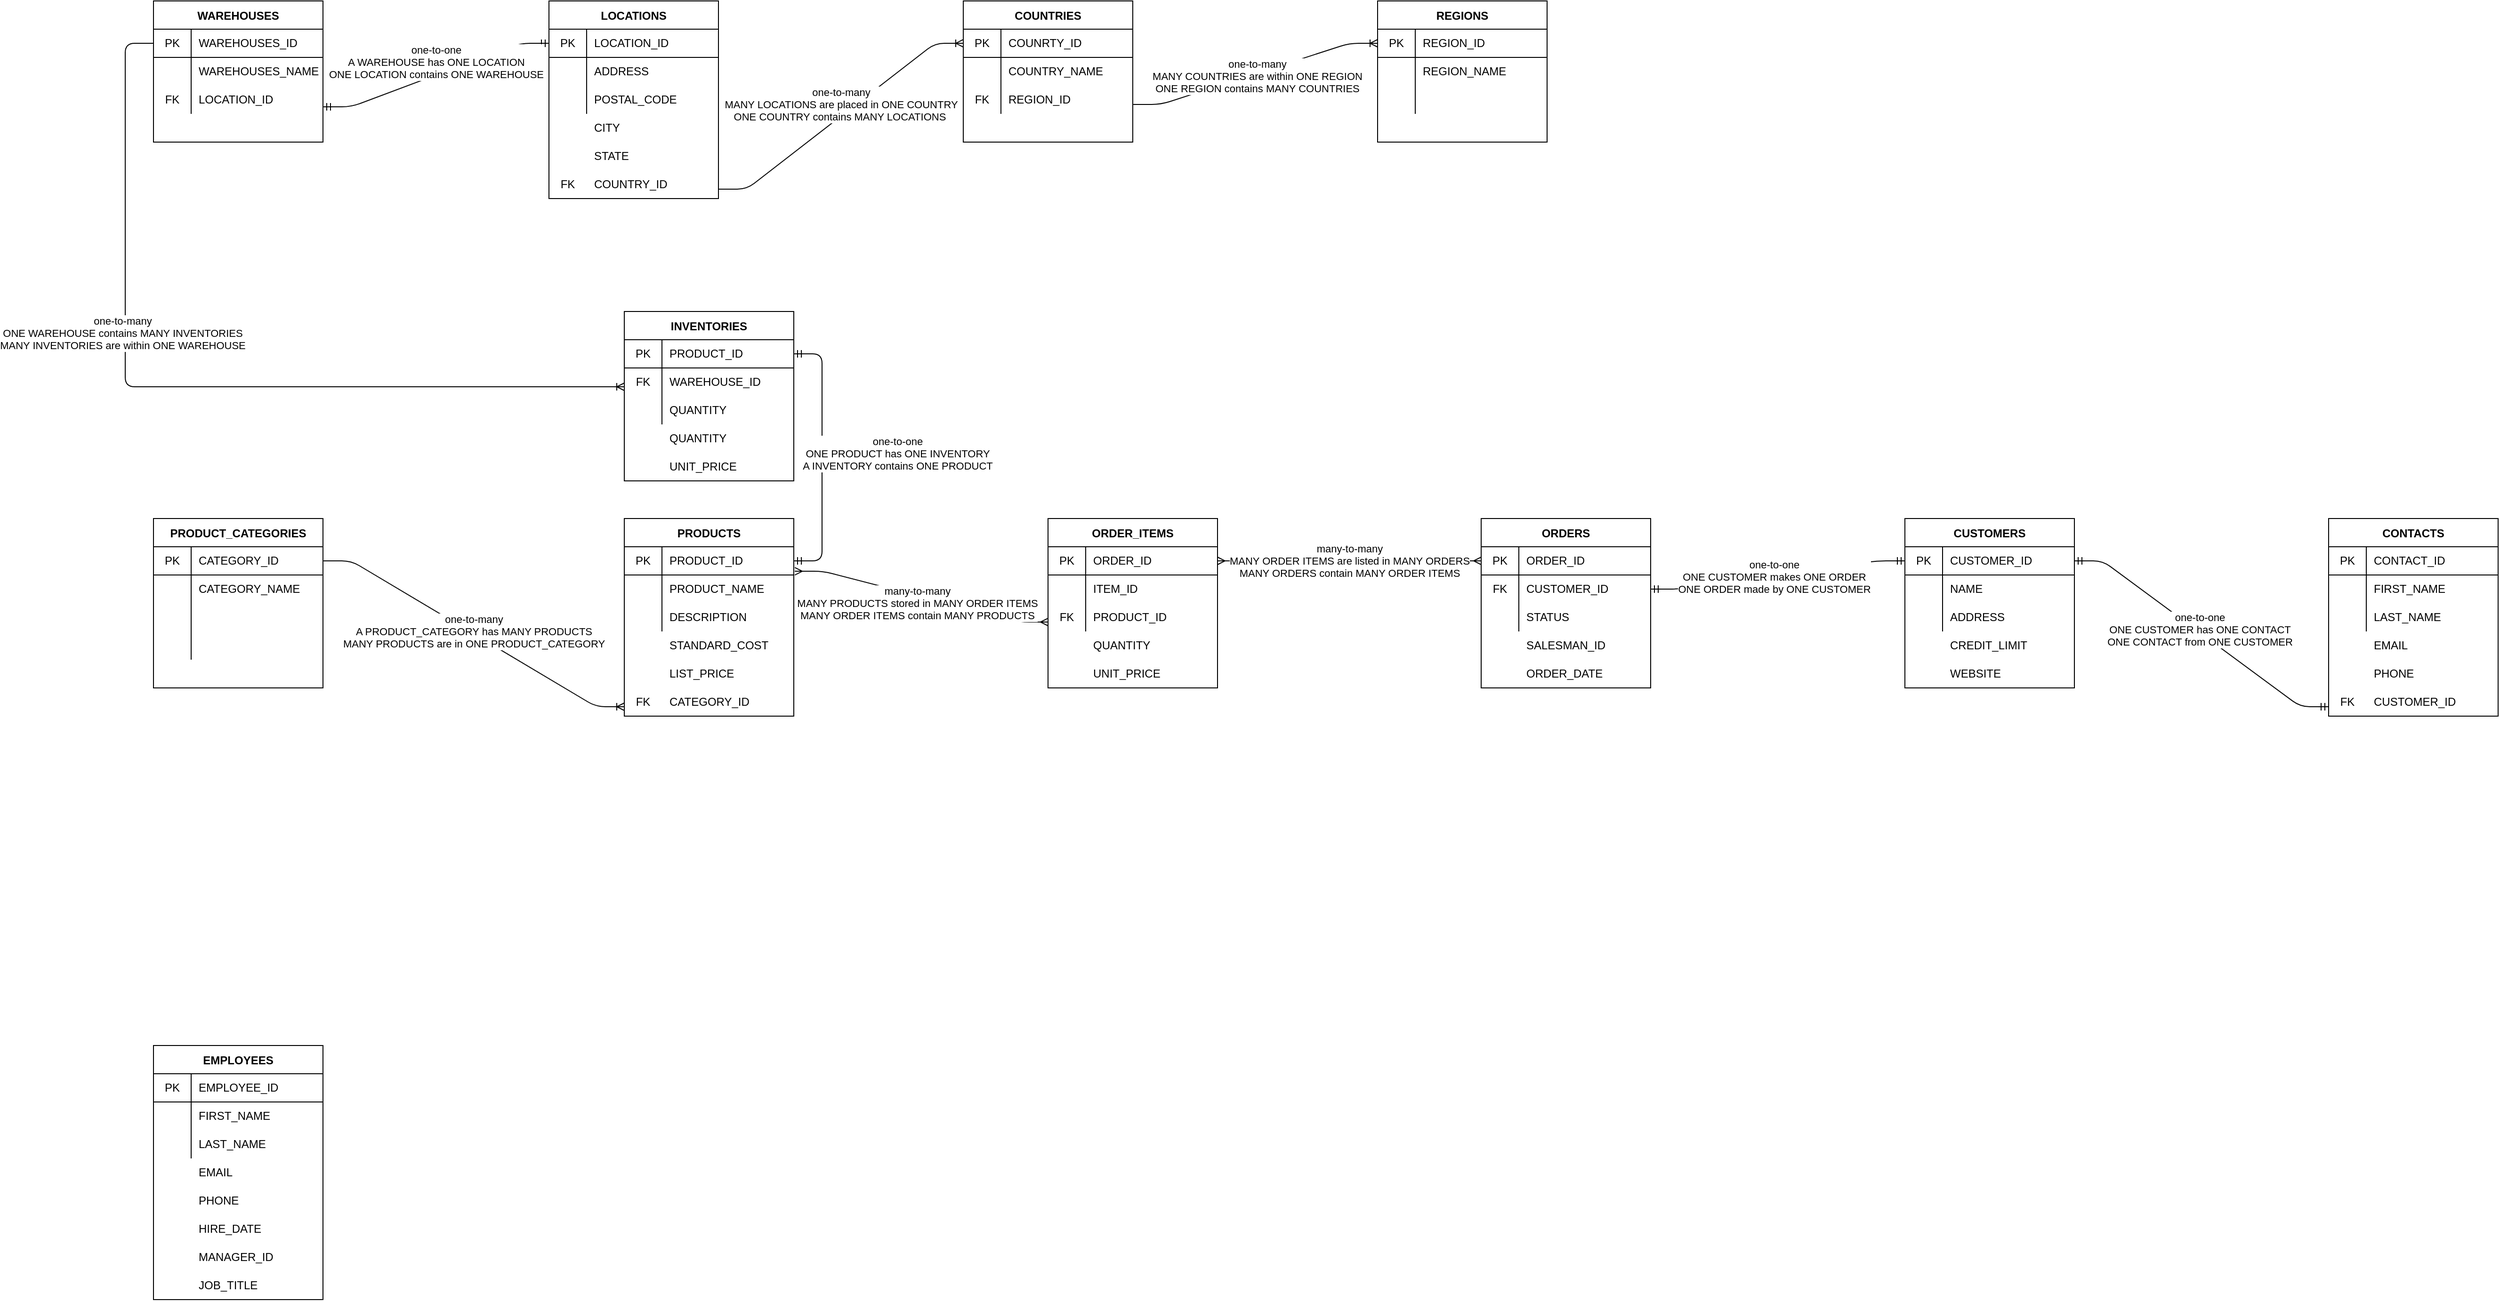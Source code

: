 <mxfile version="14.9.8" type="github">
  <diagram id="0CDY-tnlX_iTNDYCVQWq" name="Page-1">
    <mxGraphModel dx="2333" dy="1927" grid="1" gridSize="10" guides="1" tooltips="1" connect="1" arrows="1" fold="1" page="1" pageScale="1" pageWidth="850" pageHeight="1100" math="0" shadow="0">
      <root>
        <mxCell id="0" />
        <mxCell id="1" parent="0" />
        <mxCell id="GvnjWUw1k6gbX3_AqA5z-13" value="COUNTRIES" style="shape=table;startSize=30;container=1;collapsible=0;childLayout=tableLayout;fixedRows=1;rowLines=0;fontStyle=1;align=center;pointerEvents=1;" parent="1" vertex="1">
          <mxGeometry x="520" y="-480" width="180" height="150" as="geometry" />
        </mxCell>
        <mxCell id="GvnjWUw1k6gbX3_AqA5z-14" value="" style="shape=partialRectangle;html=1;whiteSpace=wrap;collapsible=0;dropTarget=0;pointerEvents=1;fillColor=none;top=0;left=0;bottom=1;right=0;points=[[0,0.5],[1,0.5]];portConstraint=eastwest;" parent="GvnjWUw1k6gbX3_AqA5z-13" vertex="1">
          <mxGeometry y="30" width="180" height="30" as="geometry" />
        </mxCell>
        <mxCell id="GvnjWUw1k6gbX3_AqA5z-15" value="PK" style="shape=partialRectangle;html=1;whiteSpace=wrap;connectable=0;fillColor=none;top=0;left=0;bottom=0;right=0;overflow=hidden;pointerEvents=1;" parent="GvnjWUw1k6gbX3_AqA5z-14" vertex="1">
          <mxGeometry width="40" height="30" as="geometry" />
        </mxCell>
        <mxCell id="GvnjWUw1k6gbX3_AqA5z-16" value="COUNRTY_ID" style="shape=partialRectangle;html=1;whiteSpace=wrap;connectable=0;fillColor=none;top=0;left=0;bottom=0;right=0;align=left;spacingLeft=6;overflow=hidden;pointerEvents=1;" parent="GvnjWUw1k6gbX3_AqA5z-14" vertex="1">
          <mxGeometry x="40" width="140" height="30" as="geometry" />
        </mxCell>
        <mxCell id="GvnjWUw1k6gbX3_AqA5z-17" value="" style="shape=partialRectangle;html=1;whiteSpace=wrap;collapsible=0;dropTarget=0;pointerEvents=1;fillColor=none;top=0;left=0;bottom=0;right=0;points=[[0,0.5],[1,0.5]];portConstraint=eastwest;" parent="GvnjWUw1k6gbX3_AqA5z-13" vertex="1">
          <mxGeometry y="60" width="180" height="30" as="geometry" />
        </mxCell>
        <mxCell id="GvnjWUw1k6gbX3_AqA5z-18" value="" style="shape=partialRectangle;html=1;whiteSpace=wrap;connectable=0;fillColor=none;top=0;left=0;bottom=0;right=0;overflow=hidden;pointerEvents=1;" parent="GvnjWUw1k6gbX3_AqA5z-17" vertex="1">
          <mxGeometry width="40" height="30" as="geometry" />
        </mxCell>
        <mxCell id="GvnjWUw1k6gbX3_AqA5z-19" value="COUNTRY_NAME" style="shape=partialRectangle;html=1;whiteSpace=wrap;connectable=0;fillColor=none;top=0;left=0;bottom=0;right=0;align=left;spacingLeft=6;overflow=hidden;pointerEvents=1;" parent="GvnjWUw1k6gbX3_AqA5z-17" vertex="1">
          <mxGeometry x="40" width="140" height="30" as="geometry" />
        </mxCell>
        <mxCell id="GvnjWUw1k6gbX3_AqA5z-20" value="" style="shape=partialRectangle;html=1;whiteSpace=wrap;collapsible=0;dropTarget=0;pointerEvents=1;fillColor=none;top=0;left=0;bottom=0;right=0;points=[[0,0.5],[1,0.5]];portConstraint=eastwest;" parent="GvnjWUw1k6gbX3_AqA5z-13" vertex="1">
          <mxGeometry y="90" width="180" height="30" as="geometry" />
        </mxCell>
        <mxCell id="GvnjWUw1k6gbX3_AqA5z-21" value="FK" style="shape=partialRectangle;html=1;whiteSpace=wrap;connectable=0;fillColor=none;top=0;left=0;bottom=0;right=0;overflow=hidden;pointerEvents=1;" parent="GvnjWUw1k6gbX3_AqA5z-20" vertex="1">
          <mxGeometry width="40" height="30" as="geometry" />
        </mxCell>
        <mxCell id="GvnjWUw1k6gbX3_AqA5z-22" value="" style="shape=partialRectangle;html=1;whiteSpace=wrap;connectable=0;fillColor=none;top=0;left=0;bottom=0;right=0;align=left;spacingLeft=6;overflow=hidden;pointerEvents=1;" parent="GvnjWUw1k6gbX3_AqA5z-20" vertex="1">
          <mxGeometry x="40" width="140" height="30" as="geometry" />
        </mxCell>
        <mxCell id="GvnjWUw1k6gbX3_AqA5z-33" value="REGION_ID" style="shape=partialRectangle;html=1;whiteSpace=wrap;connectable=0;fillColor=none;top=0;left=0;bottom=0;right=0;align=left;spacingLeft=6;overflow=hidden;pointerEvents=1;" parent="1" vertex="1">
          <mxGeometry x="560" y="-390" width="140" height="30" as="geometry" />
        </mxCell>
        <mxCell id="GvnjWUw1k6gbX3_AqA5z-36" value="LOCATIONS" style="shape=table;startSize=30;container=1;collapsible=0;childLayout=tableLayout;fixedRows=1;rowLines=0;fontStyle=1;align=center;pointerEvents=1;" parent="1" vertex="1">
          <mxGeometry x="80" y="-480" width="180" height="210" as="geometry" />
        </mxCell>
        <mxCell id="GvnjWUw1k6gbX3_AqA5z-37" value="" style="shape=partialRectangle;html=1;whiteSpace=wrap;collapsible=0;dropTarget=0;pointerEvents=1;fillColor=none;top=0;left=0;bottom=1;right=0;points=[[0,0.5],[1,0.5]];portConstraint=eastwest;" parent="GvnjWUw1k6gbX3_AqA5z-36" vertex="1">
          <mxGeometry y="30" width="180" height="30" as="geometry" />
        </mxCell>
        <mxCell id="GvnjWUw1k6gbX3_AqA5z-38" value="PK" style="shape=partialRectangle;html=1;whiteSpace=wrap;connectable=0;fillColor=none;top=0;left=0;bottom=0;right=0;overflow=hidden;pointerEvents=1;" parent="GvnjWUw1k6gbX3_AqA5z-37" vertex="1">
          <mxGeometry width="40" height="30" as="geometry" />
        </mxCell>
        <mxCell id="GvnjWUw1k6gbX3_AqA5z-39" value="LOCATION_ID" style="shape=partialRectangle;html=1;whiteSpace=wrap;connectable=0;fillColor=none;top=0;left=0;bottom=0;right=0;align=left;spacingLeft=6;overflow=hidden;pointerEvents=1;" parent="GvnjWUw1k6gbX3_AqA5z-37" vertex="1">
          <mxGeometry x="40" width="140" height="30" as="geometry" />
        </mxCell>
        <mxCell id="GvnjWUw1k6gbX3_AqA5z-40" value="" style="shape=partialRectangle;html=1;whiteSpace=wrap;collapsible=0;dropTarget=0;pointerEvents=1;fillColor=none;top=0;left=0;bottom=0;right=0;points=[[0,0.5],[1,0.5]];portConstraint=eastwest;" parent="GvnjWUw1k6gbX3_AqA5z-36" vertex="1">
          <mxGeometry y="60" width="180" height="30" as="geometry" />
        </mxCell>
        <mxCell id="GvnjWUw1k6gbX3_AqA5z-41" value="" style="shape=partialRectangle;html=1;whiteSpace=wrap;connectable=0;fillColor=none;top=0;left=0;bottom=0;right=0;overflow=hidden;pointerEvents=1;" parent="GvnjWUw1k6gbX3_AqA5z-40" vertex="1">
          <mxGeometry width="40" height="30" as="geometry" />
        </mxCell>
        <mxCell id="GvnjWUw1k6gbX3_AqA5z-42" value="ADDRESS" style="shape=partialRectangle;html=1;whiteSpace=wrap;connectable=0;fillColor=none;top=0;left=0;bottom=0;right=0;align=left;spacingLeft=6;overflow=hidden;pointerEvents=1;" parent="GvnjWUw1k6gbX3_AqA5z-40" vertex="1">
          <mxGeometry x="40" width="140" height="30" as="geometry" />
        </mxCell>
        <mxCell id="GvnjWUw1k6gbX3_AqA5z-43" value="" style="shape=partialRectangle;html=1;whiteSpace=wrap;collapsible=0;dropTarget=0;pointerEvents=1;fillColor=none;top=0;left=0;bottom=0;right=0;points=[[0,0.5],[1,0.5]];portConstraint=eastwest;" parent="GvnjWUw1k6gbX3_AqA5z-36" vertex="1">
          <mxGeometry y="90" width="180" height="30" as="geometry" />
        </mxCell>
        <mxCell id="GvnjWUw1k6gbX3_AqA5z-44" value="" style="shape=partialRectangle;html=1;whiteSpace=wrap;connectable=0;fillColor=none;top=0;left=0;bottom=0;right=0;overflow=hidden;pointerEvents=1;" parent="GvnjWUw1k6gbX3_AqA5z-43" vertex="1">
          <mxGeometry width="40" height="30" as="geometry" />
        </mxCell>
        <mxCell id="GvnjWUw1k6gbX3_AqA5z-45" value="" style="shape=partialRectangle;html=1;whiteSpace=wrap;connectable=0;fillColor=none;top=0;left=0;bottom=0;right=0;align=left;spacingLeft=6;overflow=hidden;pointerEvents=1;" parent="GvnjWUw1k6gbX3_AqA5z-43" vertex="1">
          <mxGeometry x="40" width="140" height="30" as="geometry" />
        </mxCell>
        <mxCell id="GvnjWUw1k6gbX3_AqA5z-46" value="POSTAL_CODE" style="shape=partialRectangle;html=1;whiteSpace=wrap;connectable=0;fillColor=none;top=0;left=0;bottom=0;right=0;align=left;spacingLeft=6;overflow=hidden;pointerEvents=1;" parent="1" vertex="1">
          <mxGeometry x="120" y="-390" width="140" height="30" as="geometry" />
        </mxCell>
        <mxCell id="GvnjWUw1k6gbX3_AqA5z-60" value="CITY" style="shape=partialRectangle;html=1;whiteSpace=wrap;connectable=0;fillColor=none;top=0;left=0;bottom=0;right=0;align=left;spacingLeft=6;overflow=hidden;pointerEvents=1;" parent="1" vertex="1">
          <mxGeometry x="120" y="-360" width="140" height="30" as="geometry" />
        </mxCell>
        <mxCell id="GvnjWUw1k6gbX3_AqA5z-62" value="STATE" style="shape=partialRectangle;html=1;whiteSpace=wrap;connectable=0;fillColor=none;top=0;left=0;bottom=0;right=0;align=left;spacingLeft=6;overflow=hidden;pointerEvents=1;" parent="1" vertex="1">
          <mxGeometry x="120" y="-330" width="140" height="30" as="geometry" />
        </mxCell>
        <mxCell id="GvnjWUw1k6gbX3_AqA5z-64" value="FK" style="shape=partialRectangle;html=1;whiteSpace=wrap;connectable=0;fillColor=none;top=0;left=0;bottom=0;right=0;overflow=hidden;pointerEvents=1;" parent="1" vertex="1">
          <mxGeometry x="80" y="-300" width="40" height="30" as="geometry" />
        </mxCell>
        <mxCell id="GvnjWUw1k6gbX3_AqA5z-65" value="COUNTRY_ID" style="shape=partialRectangle;html=1;whiteSpace=wrap;connectable=0;fillColor=none;top=0;left=0;bottom=0;right=0;align=left;spacingLeft=6;overflow=hidden;pointerEvents=1;" parent="1" vertex="1">
          <mxGeometry x="120" y="-300" width="140" height="30" as="geometry" />
        </mxCell>
        <mxCell id="GvnjWUw1k6gbX3_AqA5z-81" value="WAREHOUSES" style="shape=table;startSize=30;container=1;collapsible=0;childLayout=tableLayout;fixedRows=1;rowLines=0;fontStyle=1;align=center;pointerEvents=1;" parent="1" vertex="1">
          <mxGeometry x="-340" y="-480" width="180" height="150" as="geometry" />
        </mxCell>
        <mxCell id="GvnjWUw1k6gbX3_AqA5z-82" value="" style="shape=partialRectangle;html=1;whiteSpace=wrap;collapsible=0;dropTarget=0;pointerEvents=1;fillColor=none;top=0;left=0;bottom=1;right=0;points=[[0,0.5],[1,0.5]];portConstraint=eastwest;" parent="GvnjWUw1k6gbX3_AqA5z-81" vertex="1">
          <mxGeometry y="30" width="180" height="30" as="geometry" />
        </mxCell>
        <mxCell id="GvnjWUw1k6gbX3_AqA5z-83" value="PK" style="shape=partialRectangle;html=1;whiteSpace=wrap;connectable=0;fillColor=none;top=0;left=0;bottom=0;right=0;overflow=hidden;pointerEvents=1;" parent="GvnjWUw1k6gbX3_AqA5z-82" vertex="1">
          <mxGeometry width="40" height="30" as="geometry" />
        </mxCell>
        <mxCell id="GvnjWUw1k6gbX3_AqA5z-84" value="WAREHOUSES_ID" style="shape=partialRectangle;html=1;whiteSpace=wrap;connectable=0;fillColor=none;top=0;left=0;bottom=0;right=0;align=left;spacingLeft=6;overflow=hidden;pointerEvents=1;" parent="GvnjWUw1k6gbX3_AqA5z-82" vertex="1">
          <mxGeometry x="40" width="140" height="30" as="geometry" />
        </mxCell>
        <mxCell id="GvnjWUw1k6gbX3_AqA5z-85" value="" style="shape=partialRectangle;html=1;whiteSpace=wrap;collapsible=0;dropTarget=0;pointerEvents=1;fillColor=none;top=0;left=0;bottom=0;right=0;points=[[0,0.5],[1,0.5]];portConstraint=eastwest;" parent="GvnjWUw1k6gbX3_AqA5z-81" vertex="1">
          <mxGeometry y="60" width="180" height="30" as="geometry" />
        </mxCell>
        <mxCell id="GvnjWUw1k6gbX3_AqA5z-86" value="" style="shape=partialRectangle;html=1;whiteSpace=wrap;connectable=0;fillColor=none;top=0;left=0;bottom=0;right=0;overflow=hidden;pointerEvents=1;" parent="GvnjWUw1k6gbX3_AqA5z-85" vertex="1">
          <mxGeometry width="40" height="30" as="geometry" />
        </mxCell>
        <mxCell id="GvnjWUw1k6gbX3_AqA5z-87" value="WAREHOUSES_NAME" style="shape=partialRectangle;html=1;whiteSpace=wrap;connectable=0;fillColor=none;top=0;left=0;bottom=0;right=0;align=left;spacingLeft=6;overflow=hidden;pointerEvents=1;" parent="GvnjWUw1k6gbX3_AqA5z-85" vertex="1">
          <mxGeometry x="40" width="140" height="30" as="geometry" />
        </mxCell>
        <mxCell id="GvnjWUw1k6gbX3_AqA5z-88" value="" style="shape=partialRectangle;html=1;whiteSpace=wrap;collapsible=0;dropTarget=0;pointerEvents=1;fillColor=none;top=0;left=0;bottom=0;right=0;points=[[0,0.5],[1,0.5]];portConstraint=eastwest;" parent="GvnjWUw1k6gbX3_AqA5z-81" vertex="1">
          <mxGeometry y="90" width="180" height="30" as="geometry" />
        </mxCell>
        <mxCell id="GvnjWUw1k6gbX3_AqA5z-89" value="" style="shape=partialRectangle;html=1;whiteSpace=wrap;connectable=0;fillColor=none;top=0;left=0;bottom=0;right=0;overflow=hidden;pointerEvents=1;" parent="GvnjWUw1k6gbX3_AqA5z-88" vertex="1">
          <mxGeometry width="40" height="30" as="geometry" />
        </mxCell>
        <mxCell id="GvnjWUw1k6gbX3_AqA5z-90" value="" style="shape=partialRectangle;html=1;whiteSpace=wrap;connectable=0;fillColor=none;top=0;left=0;bottom=0;right=0;align=left;spacingLeft=6;overflow=hidden;pointerEvents=1;" parent="GvnjWUw1k6gbX3_AqA5z-88" vertex="1">
          <mxGeometry x="40" width="140" height="30" as="geometry" />
        </mxCell>
        <mxCell id="GvnjWUw1k6gbX3_AqA5z-91" value="LOCATION_ID" style="shape=partialRectangle;html=1;whiteSpace=wrap;connectable=0;fillColor=none;top=0;left=0;bottom=0;right=0;align=left;spacingLeft=6;overflow=hidden;pointerEvents=1;" parent="1" vertex="1">
          <mxGeometry x="-300" y="-390" width="140" height="30" as="geometry" />
        </mxCell>
        <mxCell id="GvnjWUw1k6gbX3_AqA5z-92" value="FK" style="shape=partialRectangle;html=1;whiteSpace=wrap;connectable=0;fillColor=none;top=0;left=0;bottom=0;right=0;overflow=hidden;pointerEvents=1;" parent="1" vertex="1">
          <mxGeometry x="-340" y="-390" width="40" height="30" as="geometry" />
        </mxCell>
        <mxCell id="GvnjWUw1k6gbX3_AqA5z-99" value="EMPLOYEES" style="shape=table;startSize=30;container=1;collapsible=0;childLayout=tableLayout;fixedRows=1;rowLines=0;fontStyle=1;align=center;pointerEvents=1;" parent="1" vertex="1">
          <mxGeometry x="-340" y="630" width="180" height="270" as="geometry" />
        </mxCell>
        <mxCell id="GvnjWUw1k6gbX3_AqA5z-100" value="" style="shape=partialRectangle;html=1;whiteSpace=wrap;collapsible=0;dropTarget=0;pointerEvents=1;fillColor=none;top=0;left=0;bottom=1;right=0;points=[[0,0.5],[1,0.5]];portConstraint=eastwest;" parent="GvnjWUw1k6gbX3_AqA5z-99" vertex="1">
          <mxGeometry y="30" width="180" height="30" as="geometry" />
        </mxCell>
        <mxCell id="GvnjWUw1k6gbX3_AqA5z-101" value="PK" style="shape=partialRectangle;html=1;whiteSpace=wrap;connectable=0;fillColor=none;top=0;left=0;bottom=0;right=0;overflow=hidden;pointerEvents=1;" parent="GvnjWUw1k6gbX3_AqA5z-100" vertex="1">
          <mxGeometry width="40" height="30" as="geometry" />
        </mxCell>
        <mxCell id="GvnjWUw1k6gbX3_AqA5z-102" value="EMPLOYEE_ID" style="shape=partialRectangle;html=1;whiteSpace=wrap;connectable=0;fillColor=none;top=0;left=0;bottom=0;right=0;align=left;spacingLeft=6;overflow=hidden;pointerEvents=1;" parent="GvnjWUw1k6gbX3_AqA5z-100" vertex="1">
          <mxGeometry x="40" width="140" height="30" as="geometry" />
        </mxCell>
        <mxCell id="GvnjWUw1k6gbX3_AqA5z-103" value="" style="shape=partialRectangle;html=1;whiteSpace=wrap;collapsible=0;dropTarget=0;pointerEvents=1;fillColor=none;top=0;left=0;bottom=0;right=0;points=[[0,0.5],[1,0.5]];portConstraint=eastwest;" parent="GvnjWUw1k6gbX3_AqA5z-99" vertex="1">
          <mxGeometry y="60" width="180" height="30" as="geometry" />
        </mxCell>
        <mxCell id="GvnjWUw1k6gbX3_AqA5z-104" value="" style="shape=partialRectangle;html=1;whiteSpace=wrap;connectable=0;fillColor=none;top=0;left=0;bottom=0;right=0;overflow=hidden;pointerEvents=1;" parent="GvnjWUw1k6gbX3_AqA5z-103" vertex="1">
          <mxGeometry width="40" height="30" as="geometry" />
        </mxCell>
        <mxCell id="GvnjWUw1k6gbX3_AqA5z-105" value="FIRST_NAME" style="shape=partialRectangle;html=1;whiteSpace=wrap;connectable=0;fillColor=none;top=0;left=0;bottom=0;right=0;align=left;spacingLeft=6;overflow=hidden;pointerEvents=1;" parent="GvnjWUw1k6gbX3_AqA5z-103" vertex="1">
          <mxGeometry x="40" width="140" height="30" as="geometry" />
        </mxCell>
        <mxCell id="GvnjWUw1k6gbX3_AqA5z-106" value="" style="shape=partialRectangle;html=1;whiteSpace=wrap;collapsible=0;dropTarget=0;pointerEvents=1;fillColor=none;top=0;left=0;bottom=0;right=0;points=[[0,0.5],[1,0.5]];portConstraint=eastwest;" parent="GvnjWUw1k6gbX3_AqA5z-99" vertex="1">
          <mxGeometry y="90" width="180" height="30" as="geometry" />
        </mxCell>
        <mxCell id="GvnjWUw1k6gbX3_AqA5z-107" value="" style="shape=partialRectangle;html=1;whiteSpace=wrap;connectable=0;fillColor=none;top=0;left=0;bottom=0;right=0;overflow=hidden;pointerEvents=1;" parent="GvnjWUw1k6gbX3_AqA5z-106" vertex="1">
          <mxGeometry width="40" height="30" as="geometry" />
        </mxCell>
        <mxCell id="GvnjWUw1k6gbX3_AqA5z-108" value="" style="shape=partialRectangle;html=1;whiteSpace=wrap;connectable=0;fillColor=none;top=0;left=0;bottom=0;right=0;align=left;spacingLeft=6;overflow=hidden;pointerEvents=1;" parent="GvnjWUw1k6gbX3_AqA5z-106" vertex="1">
          <mxGeometry x="40" width="140" height="30" as="geometry" />
        </mxCell>
        <mxCell id="GvnjWUw1k6gbX3_AqA5z-109" value="LAST_NAME" style="shape=partialRectangle;html=1;whiteSpace=wrap;connectable=0;fillColor=none;top=0;left=0;bottom=0;right=0;align=left;spacingLeft=6;overflow=hidden;pointerEvents=1;" parent="1" vertex="1">
          <mxGeometry x="-300" y="720" width="140" height="30" as="geometry" />
        </mxCell>
        <mxCell id="GvnjWUw1k6gbX3_AqA5z-110" value="" style="shape=partialRectangle;html=1;whiteSpace=wrap;connectable=0;fillColor=none;top=0;left=0;bottom=0;right=0;overflow=hidden;pointerEvents=1;" parent="1" vertex="1">
          <mxGeometry x="-340" y="720" width="40" height="30" as="geometry" />
        </mxCell>
        <mxCell id="GvnjWUw1k6gbX3_AqA5z-111" value="EMAIL" style="shape=partialRectangle;html=1;whiteSpace=wrap;connectable=0;fillColor=none;top=0;left=0;bottom=0;right=0;align=left;spacingLeft=6;overflow=hidden;pointerEvents=1;" parent="1" vertex="1">
          <mxGeometry x="-300" y="750" width="140" height="30" as="geometry" />
        </mxCell>
        <mxCell id="GvnjWUw1k6gbX3_AqA5z-112" value="PHONE" style="shape=partialRectangle;html=1;whiteSpace=wrap;connectable=0;fillColor=none;top=0;left=0;bottom=0;right=0;align=left;spacingLeft=6;overflow=hidden;pointerEvents=1;" parent="1" vertex="1">
          <mxGeometry x="-300" y="780" width="140" height="30" as="geometry" />
        </mxCell>
        <mxCell id="GvnjWUw1k6gbX3_AqA5z-113" value="HIRE_DATE" style="shape=partialRectangle;html=1;whiteSpace=wrap;connectable=0;fillColor=none;top=0;left=0;bottom=0;right=0;align=left;spacingLeft=6;overflow=hidden;pointerEvents=1;" parent="1" vertex="1">
          <mxGeometry x="-300" y="810" width="140" height="30" as="geometry" />
        </mxCell>
        <mxCell id="GvnjWUw1k6gbX3_AqA5z-114" value="MANAGER_ID" style="shape=partialRectangle;html=1;whiteSpace=wrap;connectable=0;fillColor=none;top=0;left=0;bottom=0;right=0;align=left;spacingLeft=6;overflow=hidden;pointerEvents=1;" parent="1" vertex="1">
          <mxGeometry x="-300" y="840" width="140" height="30" as="geometry" />
        </mxCell>
        <mxCell id="GvnjWUw1k6gbX3_AqA5z-115" value="JOB_TITLE" style="shape=partialRectangle;html=1;whiteSpace=wrap;connectable=0;fillColor=none;top=0;left=0;bottom=0;right=0;align=left;spacingLeft=6;overflow=hidden;pointerEvents=1;" parent="1" vertex="1">
          <mxGeometry x="-300" y="870" width="140" height="30" as="geometry" />
        </mxCell>
        <mxCell id="GvnjWUw1k6gbX3_AqA5z-133" value="PRODUCT_CATEGORIES" style="shape=table;startSize=30;container=1;collapsible=0;childLayout=tableLayout;fixedRows=1;rowLines=0;fontStyle=1;align=center;pointerEvents=1;" parent="1" vertex="1">
          <mxGeometry x="-340" y="70" width="180" height="180" as="geometry" />
        </mxCell>
        <mxCell id="GvnjWUw1k6gbX3_AqA5z-134" value="" style="shape=partialRectangle;html=1;whiteSpace=wrap;collapsible=0;dropTarget=0;pointerEvents=1;fillColor=none;top=0;left=0;bottom=1;right=0;points=[[0,0.5],[1,0.5]];portConstraint=eastwest;" parent="GvnjWUw1k6gbX3_AqA5z-133" vertex="1">
          <mxGeometry y="30" width="180" height="30" as="geometry" />
        </mxCell>
        <mxCell id="GvnjWUw1k6gbX3_AqA5z-135" value="PK" style="shape=partialRectangle;html=1;whiteSpace=wrap;connectable=0;fillColor=none;top=0;left=0;bottom=0;right=0;overflow=hidden;pointerEvents=1;" parent="GvnjWUw1k6gbX3_AqA5z-134" vertex="1">
          <mxGeometry width="40" height="30" as="geometry" />
        </mxCell>
        <mxCell id="GvnjWUw1k6gbX3_AqA5z-136" value="CATEGORY_ID" style="shape=partialRectangle;html=1;whiteSpace=wrap;connectable=0;fillColor=none;top=0;left=0;bottom=0;right=0;align=left;spacingLeft=6;overflow=hidden;pointerEvents=1;" parent="GvnjWUw1k6gbX3_AqA5z-134" vertex="1">
          <mxGeometry x="40" width="140" height="30" as="geometry" />
        </mxCell>
        <mxCell id="GvnjWUw1k6gbX3_AqA5z-137" value="" style="shape=partialRectangle;html=1;whiteSpace=wrap;collapsible=0;dropTarget=0;pointerEvents=1;fillColor=none;top=0;left=0;bottom=0;right=0;points=[[0,0.5],[1,0.5]];portConstraint=eastwest;" parent="GvnjWUw1k6gbX3_AqA5z-133" vertex="1">
          <mxGeometry y="60" width="180" height="30" as="geometry" />
        </mxCell>
        <mxCell id="GvnjWUw1k6gbX3_AqA5z-138" value="" style="shape=partialRectangle;html=1;whiteSpace=wrap;connectable=0;fillColor=none;top=0;left=0;bottom=0;right=0;overflow=hidden;pointerEvents=1;" parent="GvnjWUw1k6gbX3_AqA5z-137" vertex="1">
          <mxGeometry width="40" height="30" as="geometry" />
        </mxCell>
        <mxCell id="GvnjWUw1k6gbX3_AqA5z-139" value="CATEGORY_NAME" style="shape=partialRectangle;html=1;whiteSpace=wrap;connectable=0;fillColor=none;top=0;left=0;bottom=0;right=0;align=left;spacingLeft=6;overflow=hidden;pointerEvents=1;" parent="GvnjWUw1k6gbX3_AqA5z-137" vertex="1">
          <mxGeometry x="40" width="140" height="30" as="geometry" />
        </mxCell>
        <mxCell id="GvnjWUw1k6gbX3_AqA5z-140" value="" style="shape=partialRectangle;html=1;whiteSpace=wrap;collapsible=0;dropTarget=0;pointerEvents=1;fillColor=none;top=0;left=0;bottom=0;right=0;points=[[0,0.5],[1,0.5]];portConstraint=eastwest;" parent="GvnjWUw1k6gbX3_AqA5z-133" vertex="1">
          <mxGeometry y="90" width="180" height="30" as="geometry" />
        </mxCell>
        <mxCell id="GvnjWUw1k6gbX3_AqA5z-141" value="" style="shape=partialRectangle;html=1;whiteSpace=wrap;connectable=0;fillColor=none;top=0;left=0;bottom=0;right=0;overflow=hidden;pointerEvents=1;" parent="GvnjWUw1k6gbX3_AqA5z-140" vertex="1">
          <mxGeometry width="40" height="30" as="geometry" />
        </mxCell>
        <mxCell id="GvnjWUw1k6gbX3_AqA5z-142" value="" style="shape=partialRectangle;html=1;whiteSpace=wrap;connectable=0;fillColor=none;top=0;left=0;bottom=0;right=0;align=left;spacingLeft=6;overflow=hidden;pointerEvents=1;" parent="GvnjWUw1k6gbX3_AqA5z-140" vertex="1">
          <mxGeometry x="40" width="140" height="30" as="geometry" />
        </mxCell>
        <mxCell id="_RY1RrGFD_Ku-RANkwng-28" value="" style="shape=partialRectangle;html=1;whiteSpace=wrap;collapsible=0;dropTarget=0;pointerEvents=1;fillColor=none;top=0;left=0;bottom=0;right=0;points=[[0,0.5],[1,0.5]];portConstraint=eastwest;" parent="GvnjWUw1k6gbX3_AqA5z-133" vertex="1">
          <mxGeometry y="120" width="180" height="30" as="geometry" />
        </mxCell>
        <mxCell id="_RY1RrGFD_Ku-RANkwng-29" value="" style="shape=partialRectangle;html=1;whiteSpace=wrap;connectable=0;fillColor=none;top=0;left=0;bottom=0;right=0;overflow=hidden;pointerEvents=1;" parent="_RY1RrGFD_Ku-RANkwng-28" vertex="1">
          <mxGeometry width="40" height="30" as="geometry" />
        </mxCell>
        <mxCell id="_RY1RrGFD_Ku-RANkwng-30" value="" style="shape=partialRectangle;html=1;whiteSpace=wrap;connectable=0;fillColor=none;top=0;left=0;bottom=0;right=0;align=left;spacingLeft=6;overflow=hidden;pointerEvents=1;" parent="_RY1RrGFD_Ku-RANkwng-28" vertex="1">
          <mxGeometry x="40" width="140" height="30" as="geometry" />
        </mxCell>
        <mxCell id="GvnjWUw1k6gbX3_AqA5z-144" value="" style="shape=partialRectangle;html=1;whiteSpace=wrap;connectable=0;fillColor=none;top=0;left=0;bottom=0;right=0;overflow=hidden;pointerEvents=1;" parent="1" vertex="1">
          <mxGeometry x="300" y="160" width="40" height="30" as="geometry" />
        </mxCell>
        <mxCell id="GvnjWUw1k6gbX3_AqA5z-150" value="PRODUCTS" style="shape=table;startSize=30;container=1;collapsible=0;childLayout=tableLayout;fixedRows=1;rowLines=0;fontStyle=1;align=center;pointerEvents=1;" parent="1" vertex="1">
          <mxGeometry x="160" y="70" width="180" height="210" as="geometry" />
        </mxCell>
        <mxCell id="GvnjWUw1k6gbX3_AqA5z-151" value="" style="shape=partialRectangle;html=1;whiteSpace=wrap;collapsible=0;dropTarget=0;pointerEvents=1;fillColor=none;top=0;left=0;bottom=1;right=0;points=[[0,0.5],[1,0.5]];portConstraint=eastwest;" parent="GvnjWUw1k6gbX3_AqA5z-150" vertex="1">
          <mxGeometry y="30" width="180" height="30" as="geometry" />
        </mxCell>
        <mxCell id="GvnjWUw1k6gbX3_AqA5z-152" value="PK" style="shape=partialRectangle;html=1;whiteSpace=wrap;connectable=0;fillColor=none;top=0;left=0;bottom=0;right=0;overflow=hidden;pointerEvents=1;" parent="GvnjWUw1k6gbX3_AqA5z-151" vertex="1">
          <mxGeometry width="40" height="30" as="geometry" />
        </mxCell>
        <mxCell id="GvnjWUw1k6gbX3_AqA5z-153" value="PRODUCT_ID" style="shape=partialRectangle;html=1;whiteSpace=wrap;connectable=0;fillColor=none;top=0;left=0;bottom=0;right=0;align=left;spacingLeft=6;overflow=hidden;pointerEvents=1;" parent="GvnjWUw1k6gbX3_AqA5z-151" vertex="1">
          <mxGeometry x="40" width="140" height="30" as="geometry" />
        </mxCell>
        <mxCell id="GvnjWUw1k6gbX3_AqA5z-154" value="" style="shape=partialRectangle;html=1;whiteSpace=wrap;collapsible=0;dropTarget=0;pointerEvents=1;fillColor=none;top=0;left=0;bottom=0;right=0;points=[[0,0.5],[1,0.5]];portConstraint=eastwest;" parent="GvnjWUw1k6gbX3_AqA5z-150" vertex="1">
          <mxGeometry y="60" width="180" height="30" as="geometry" />
        </mxCell>
        <mxCell id="GvnjWUw1k6gbX3_AqA5z-155" value="" style="shape=partialRectangle;html=1;whiteSpace=wrap;connectable=0;fillColor=none;top=0;left=0;bottom=0;right=0;overflow=hidden;pointerEvents=1;" parent="GvnjWUw1k6gbX3_AqA5z-154" vertex="1">
          <mxGeometry width="40" height="30" as="geometry" />
        </mxCell>
        <mxCell id="GvnjWUw1k6gbX3_AqA5z-156" value="PRODUCT_NAME" style="shape=partialRectangle;html=1;whiteSpace=wrap;connectable=0;fillColor=none;top=0;left=0;bottom=0;right=0;align=left;spacingLeft=6;overflow=hidden;pointerEvents=1;" parent="GvnjWUw1k6gbX3_AqA5z-154" vertex="1">
          <mxGeometry x="40" width="140" height="30" as="geometry" />
        </mxCell>
        <mxCell id="GvnjWUw1k6gbX3_AqA5z-157" value="" style="shape=partialRectangle;html=1;whiteSpace=wrap;collapsible=0;dropTarget=0;pointerEvents=1;fillColor=none;top=0;left=0;bottom=0;right=0;points=[[0,0.5],[1,0.5]];portConstraint=eastwest;" parent="GvnjWUw1k6gbX3_AqA5z-150" vertex="1">
          <mxGeometry y="90" width="180" height="30" as="geometry" />
        </mxCell>
        <mxCell id="GvnjWUw1k6gbX3_AqA5z-158" value="" style="shape=partialRectangle;html=1;whiteSpace=wrap;connectable=0;fillColor=none;top=0;left=0;bottom=0;right=0;overflow=hidden;pointerEvents=1;" parent="GvnjWUw1k6gbX3_AqA5z-157" vertex="1">
          <mxGeometry width="40" height="30" as="geometry" />
        </mxCell>
        <mxCell id="GvnjWUw1k6gbX3_AqA5z-159" value="" style="shape=partialRectangle;html=1;whiteSpace=wrap;connectable=0;fillColor=none;top=0;left=0;bottom=0;right=0;align=left;spacingLeft=6;overflow=hidden;pointerEvents=1;" parent="GvnjWUw1k6gbX3_AqA5z-157" vertex="1">
          <mxGeometry x="40" width="140" height="30" as="geometry" />
        </mxCell>
        <mxCell id="GvnjWUw1k6gbX3_AqA5z-160" value="" style="shape=partialRectangle;html=1;whiteSpace=wrap;connectable=0;fillColor=none;top=0;left=0;bottom=0;right=0;overflow=hidden;pointerEvents=1;" parent="1" vertex="1">
          <mxGeometry x="160" y="160" width="40" height="30" as="geometry" />
        </mxCell>
        <mxCell id="GvnjWUw1k6gbX3_AqA5z-172" value="DESCRIPTION" style="shape=partialRectangle;html=1;whiteSpace=wrap;connectable=0;fillColor=none;top=0;left=0;bottom=0;right=0;align=left;spacingLeft=6;overflow=hidden;pointerEvents=1;" parent="1" vertex="1">
          <mxGeometry x="200" y="160" width="140" height="30" as="geometry" />
        </mxCell>
        <mxCell id="GvnjWUw1k6gbX3_AqA5z-173" value="STANDARD_COST" style="shape=partialRectangle;html=1;whiteSpace=wrap;connectable=0;fillColor=none;top=0;left=0;bottom=0;right=0;align=left;spacingLeft=6;overflow=hidden;pointerEvents=1;" parent="1" vertex="1">
          <mxGeometry x="200" y="190" width="140" height="30" as="geometry" />
        </mxCell>
        <mxCell id="GvnjWUw1k6gbX3_AqA5z-174" value="LIST_PRICE" style="shape=partialRectangle;html=1;whiteSpace=wrap;connectable=0;fillColor=none;top=0;left=0;bottom=0;right=0;align=left;spacingLeft=6;overflow=hidden;pointerEvents=1;" parent="1" vertex="1">
          <mxGeometry x="200" y="220" width="140" height="30" as="geometry" />
        </mxCell>
        <mxCell id="GvnjWUw1k6gbX3_AqA5z-175" value="CATEGORY_ID" style="shape=partialRectangle;html=1;whiteSpace=wrap;connectable=0;fillColor=none;top=0;left=0;bottom=0;right=0;align=left;spacingLeft=6;overflow=hidden;pointerEvents=1;" parent="1" vertex="1">
          <mxGeometry x="200" y="250" width="140" height="30" as="geometry" />
        </mxCell>
        <mxCell id="GvnjWUw1k6gbX3_AqA5z-176" value="FK" style="shape=partialRectangle;html=1;whiteSpace=wrap;connectable=0;fillColor=none;top=0;left=0;bottom=0;right=0;overflow=hidden;pointerEvents=1;" parent="1" vertex="1">
          <mxGeometry x="160" y="250" width="40" height="30" as="geometry" />
        </mxCell>
        <mxCell id="GvnjWUw1k6gbX3_AqA5z-197" value="CUSTOMERS" style="shape=table;startSize=30;container=1;collapsible=0;childLayout=tableLayout;fixedRows=1;rowLines=0;fontStyle=1;align=center;pointerEvents=1;" parent="1" vertex="1">
          <mxGeometry x="1520" y="70" width="180" height="180" as="geometry" />
        </mxCell>
        <mxCell id="GvnjWUw1k6gbX3_AqA5z-198" value="" style="shape=partialRectangle;html=1;whiteSpace=wrap;collapsible=0;dropTarget=0;pointerEvents=1;fillColor=none;top=0;left=0;bottom=1;right=0;points=[[0,0.5],[1,0.5]];portConstraint=eastwest;" parent="GvnjWUw1k6gbX3_AqA5z-197" vertex="1">
          <mxGeometry y="30" width="180" height="30" as="geometry" />
        </mxCell>
        <mxCell id="GvnjWUw1k6gbX3_AqA5z-199" value="PK" style="shape=partialRectangle;html=1;whiteSpace=wrap;connectable=0;fillColor=none;top=0;left=0;bottom=0;right=0;overflow=hidden;pointerEvents=1;" parent="GvnjWUw1k6gbX3_AqA5z-198" vertex="1">
          <mxGeometry width="40" height="30" as="geometry" />
        </mxCell>
        <mxCell id="GvnjWUw1k6gbX3_AqA5z-200" value="CUSTOMER_ID" style="shape=partialRectangle;html=1;whiteSpace=wrap;connectable=0;fillColor=none;top=0;left=0;bottom=0;right=0;align=left;spacingLeft=6;overflow=hidden;pointerEvents=1;" parent="GvnjWUw1k6gbX3_AqA5z-198" vertex="1">
          <mxGeometry x="40" width="140" height="30" as="geometry" />
        </mxCell>
        <mxCell id="GvnjWUw1k6gbX3_AqA5z-201" value="" style="shape=partialRectangle;html=1;whiteSpace=wrap;collapsible=0;dropTarget=0;pointerEvents=1;fillColor=none;top=0;left=0;bottom=0;right=0;points=[[0,0.5],[1,0.5]];portConstraint=eastwest;" parent="GvnjWUw1k6gbX3_AqA5z-197" vertex="1">
          <mxGeometry y="60" width="180" height="30" as="geometry" />
        </mxCell>
        <mxCell id="GvnjWUw1k6gbX3_AqA5z-202" value="" style="shape=partialRectangle;html=1;whiteSpace=wrap;connectable=0;fillColor=none;top=0;left=0;bottom=0;right=0;overflow=hidden;pointerEvents=1;" parent="GvnjWUw1k6gbX3_AqA5z-201" vertex="1">
          <mxGeometry width="40" height="30" as="geometry" />
        </mxCell>
        <mxCell id="GvnjWUw1k6gbX3_AqA5z-203" value="NAME" style="shape=partialRectangle;html=1;whiteSpace=wrap;connectable=0;fillColor=none;top=0;left=0;bottom=0;right=0;align=left;spacingLeft=6;overflow=hidden;pointerEvents=1;" parent="GvnjWUw1k6gbX3_AqA5z-201" vertex="1">
          <mxGeometry x="40" width="140" height="30" as="geometry" />
        </mxCell>
        <mxCell id="GvnjWUw1k6gbX3_AqA5z-204" value="" style="shape=partialRectangle;html=1;whiteSpace=wrap;collapsible=0;dropTarget=0;pointerEvents=1;fillColor=none;top=0;left=0;bottom=0;right=0;points=[[0,0.5],[1,0.5]];portConstraint=eastwest;" parent="GvnjWUw1k6gbX3_AqA5z-197" vertex="1">
          <mxGeometry y="90" width="180" height="30" as="geometry" />
        </mxCell>
        <mxCell id="GvnjWUw1k6gbX3_AqA5z-205" value="" style="shape=partialRectangle;html=1;whiteSpace=wrap;connectable=0;fillColor=none;top=0;left=0;bottom=0;right=0;overflow=hidden;pointerEvents=1;" parent="GvnjWUw1k6gbX3_AqA5z-204" vertex="1">
          <mxGeometry width="40" height="30" as="geometry" />
        </mxCell>
        <mxCell id="GvnjWUw1k6gbX3_AqA5z-206" value="" style="shape=partialRectangle;html=1;whiteSpace=wrap;connectable=0;fillColor=none;top=0;left=0;bottom=0;right=0;align=left;spacingLeft=6;overflow=hidden;pointerEvents=1;" parent="GvnjWUw1k6gbX3_AqA5z-204" vertex="1">
          <mxGeometry x="40" width="140" height="30" as="geometry" />
        </mxCell>
        <mxCell id="GvnjWUw1k6gbX3_AqA5z-207" value="" style="shape=partialRectangle;html=1;whiteSpace=wrap;connectable=0;fillColor=none;top=0;left=0;bottom=0;right=0;overflow=hidden;pointerEvents=1;" parent="1" vertex="1">
          <mxGeometry x="1520" y="160" width="40" height="30" as="geometry" />
        </mxCell>
        <mxCell id="GvnjWUw1k6gbX3_AqA5z-208" value="ADDRESS" style="shape=partialRectangle;html=1;whiteSpace=wrap;connectable=0;fillColor=none;top=0;left=0;bottom=0;right=0;align=left;spacingLeft=6;overflow=hidden;pointerEvents=1;" parent="1" vertex="1">
          <mxGeometry x="1560" y="160" width="140" height="30" as="geometry" />
        </mxCell>
        <mxCell id="GvnjWUw1k6gbX3_AqA5z-209" value="CREDIT_LIMIT" style="shape=partialRectangle;html=1;whiteSpace=wrap;connectable=0;fillColor=none;top=0;left=0;bottom=0;right=0;align=left;spacingLeft=6;overflow=hidden;pointerEvents=1;" parent="1" vertex="1">
          <mxGeometry x="1560" y="190" width="140" height="30" as="geometry" />
        </mxCell>
        <mxCell id="GvnjWUw1k6gbX3_AqA5z-210" value="WEBSITE" style="shape=partialRectangle;html=1;whiteSpace=wrap;connectable=0;fillColor=none;top=0;left=0;bottom=0;right=0;align=left;spacingLeft=6;overflow=hidden;pointerEvents=1;" parent="1" vertex="1">
          <mxGeometry x="1560" y="220" width="140" height="30" as="geometry" />
        </mxCell>
        <mxCell id="GvnjWUw1k6gbX3_AqA5z-213" value="CONTACTS" style="shape=table;startSize=30;container=1;collapsible=0;childLayout=tableLayout;fixedRows=1;rowLines=0;fontStyle=1;align=center;pointerEvents=1;" parent="1" vertex="1">
          <mxGeometry x="1970" y="70" width="180" height="210" as="geometry" />
        </mxCell>
        <mxCell id="GvnjWUw1k6gbX3_AqA5z-214" value="" style="shape=partialRectangle;html=1;whiteSpace=wrap;collapsible=0;dropTarget=0;pointerEvents=1;fillColor=none;top=0;left=0;bottom=1;right=0;points=[[0,0.5],[1,0.5]];portConstraint=eastwest;" parent="GvnjWUw1k6gbX3_AqA5z-213" vertex="1">
          <mxGeometry y="30" width="180" height="30" as="geometry" />
        </mxCell>
        <mxCell id="GvnjWUw1k6gbX3_AqA5z-215" value="PK" style="shape=partialRectangle;html=1;whiteSpace=wrap;connectable=0;fillColor=none;top=0;left=0;bottom=0;right=0;overflow=hidden;pointerEvents=1;" parent="GvnjWUw1k6gbX3_AqA5z-214" vertex="1">
          <mxGeometry width="40" height="30" as="geometry" />
        </mxCell>
        <mxCell id="GvnjWUw1k6gbX3_AqA5z-216" value="CONTACT_ID" style="shape=partialRectangle;html=1;whiteSpace=wrap;connectable=0;fillColor=none;top=0;left=0;bottom=0;right=0;align=left;spacingLeft=6;overflow=hidden;pointerEvents=1;" parent="GvnjWUw1k6gbX3_AqA5z-214" vertex="1">
          <mxGeometry x="40" width="140" height="30" as="geometry" />
        </mxCell>
        <mxCell id="GvnjWUw1k6gbX3_AqA5z-217" value="" style="shape=partialRectangle;html=1;whiteSpace=wrap;collapsible=0;dropTarget=0;pointerEvents=1;fillColor=none;top=0;left=0;bottom=0;right=0;points=[[0,0.5],[1,0.5]];portConstraint=eastwest;" parent="GvnjWUw1k6gbX3_AqA5z-213" vertex="1">
          <mxGeometry y="60" width="180" height="30" as="geometry" />
        </mxCell>
        <mxCell id="GvnjWUw1k6gbX3_AqA5z-218" value="" style="shape=partialRectangle;html=1;whiteSpace=wrap;connectable=0;fillColor=none;top=0;left=0;bottom=0;right=0;overflow=hidden;pointerEvents=1;" parent="GvnjWUw1k6gbX3_AqA5z-217" vertex="1">
          <mxGeometry width="40" height="30" as="geometry" />
        </mxCell>
        <mxCell id="GvnjWUw1k6gbX3_AqA5z-219" value="FIRST_NAME" style="shape=partialRectangle;html=1;whiteSpace=wrap;connectable=0;fillColor=none;top=0;left=0;bottom=0;right=0;align=left;spacingLeft=6;overflow=hidden;pointerEvents=1;" parent="GvnjWUw1k6gbX3_AqA5z-217" vertex="1">
          <mxGeometry x="40" width="140" height="30" as="geometry" />
        </mxCell>
        <mxCell id="GvnjWUw1k6gbX3_AqA5z-220" value="" style="shape=partialRectangle;html=1;whiteSpace=wrap;collapsible=0;dropTarget=0;pointerEvents=1;fillColor=none;top=0;left=0;bottom=0;right=0;points=[[0,0.5],[1,0.5]];portConstraint=eastwest;" parent="GvnjWUw1k6gbX3_AqA5z-213" vertex="1">
          <mxGeometry y="90" width="180" height="30" as="geometry" />
        </mxCell>
        <mxCell id="GvnjWUw1k6gbX3_AqA5z-221" value="" style="shape=partialRectangle;html=1;whiteSpace=wrap;connectable=0;fillColor=none;top=0;left=0;bottom=0;right=0;overflow=hidden;pointerEvents=1;" parent="GvnjWUw1k6gbX3_AqA5z-220" vertex="1">
          <mxGeometry width="40" height="30" as="geometry" />
        </mxCell>
        <mxCell id="GvnjWUw1k6gbX3_AqA5z-222" value="" style="shape=partialRectangle;html=1;whiteSpace=wrap;connectable=0;fillColor=none;top=0;left=0;bottom=0;right=0;align=left;spacingLeft=6;overflow=hidden;pointerEvents=1;" parent="GvnjWUw1k6gbX3_AqA5z-220" vertex="1">
          <mxGeometry x="40" width="140" height="30" as="geometry" />
        </mxCell>
        <mxCell id="GvnjWUw1k6gbX3_AqA5z-223" value="" style="shape=partialRectangle;html=1;whiteSpace=wrap;connectable=0;fillColor=none;top=0;left=0;bottom=0;right=0;overflow=hidden;pointerEvents=1;" parent="1" vertex="1">
          <mxGeometry x="1740" y="160" width="40" height="30" as="geometry" />
        </mxCell>
        <mxCell id="GvnjWUw1k6gbX3_AqA5z-224" value="LAST_NAME" style="shape=partialRectangle;html=1;whiteSpace=wrap;connectable=0;fillColor=none;top=0;left=0;bottom=0;right=0;align=left;spacingLeft=6;overflow=hidden;pointerEvents=1;" parent="1" vertex="1">
          <mxGeometry x="2010" y="160" width="140" height="30" as="geometry" />
        </mxCell>
        <mxCell id="GvnjWUw1k6gbX3_AqA5z-225" value="EMAIL" style="shape=partialRectangle;html=1;whiteSpace=wrap;connectable=0;fillColor=none;top=0;left=0;bottom=0;right=0;align=left;spacingLeft=6;overflow=hidden;pointerEvents=1;" parent="1" vertex="1">
          <mxGeometry x="2010" y="190" width="140" height="30" as="geometry" />
        </mxCell>
        <mxCell id="GvnjWUw1k6gbX3_AqA5z-226" value="PHONE" style="shape=partialRectangle;html=1;whiteSpace=wrap;connectable=0;fillColor=none;top=0;left=0;bottom=0;right=0;align=left;spacingLeft=6;overflow=hidden;pointerEvents=1;" parent="1" vertex="1">
          <mxGeometry x="2010" y="220" width="140" height="30" as="geometry" />
        </mxCell>
        <mxCell id="GvnjWUw1k6gbX3_AqA5z-227" value="CUSTOMER_ID" style="shape=partialRectangle;html=1;whiteSpace=wrap;connectable=0;fillColor=none;top=0;left=0;bottom=0;right=0;align=left;spacingLeft=6;overflow=hidden;pointerEvents=1;" parent="1" vertex="1">
          <mxGeometry x="2010" y="250" width="140" height="30" as="geometry" />
        </mxCell>
        <mxCell id="GvnjWUw1k6gbX3_AqA5z-243" value="ORDERS" style="shape=table;startSize=30;container=1;collapsible=0;childLayout=tableLayout;fixedRows=1;rowLines=0;fontStyle=1;align=center;pointerEvents=1;" parent="1" vertex="1">
          <mxGeometry x="1070" y="70" width="180" height="180" as="geometry" />
        </mxCell>
        <mxCell id="GvnjWUw1k6gbX3_AqA5z-244" value="" style="shape=partialRectangle;html=1;whiteSpace=wrap;collapsible=0;dropTarget=0;pointerEvents=1;fillColor=none;top=0;left=0;bottom=1;right=0;points=[[0,0.5],[1,0.5]];portConstraint=eastwest;" parent="GvnjWUw1k6gbX3_AqA5z-243" vertex="1">
          <mxGeometry y="30" width="180" height="30" as="geometry" />
        </mxCell>
        <mxCell id="GvnjWUw1k6gbX3_AqA5z-245" value="PK" style="shape=partialRectangle;html=1;whiteSpace=wrap;connectable=0;fillColor=none;top=0;left=0;bottom=0;right=0;overflow=hidden;pointerEvents=1;" parent="GvnjWUw1k6gbX3_AqA5z-244" vertex="1">
          <mxGeometry width="40" height="30" as="geometry" />
        </mxCell>
        <mxCell id="GvnjWUw1k6gbX3_AqA5z-246" value="ORDER_ID" style="shape=partialRectangle;html=1;whiteSpace=wrap;connectable=0;fillColor=none;top=0;left=0;bottom=0;right=0;align=left;spacingLeft=6;overflow=hidden;pointerEvents=1;" parent="GvnjWUw1k6gbX3_AqA5z-244" vertex="1">
          <mxGeometry x="40" width="140" height="30" as="geometry" />
        </mxCell>
        <mxCell id="GvnjWUw1k6gbX3_AqA5z-247" value="" style="shape=partialRectangle;html=1;whiteSpace=wrap;collapsible=0;dropTarget=0;pointerEvents=1;fillColor=none;top=0;left=0;bottom=0;right=0;points=[[0,0.5],[1,0.5]];portConstraint=eastwest;" parent="GvnjWUw1k6gbX3_AqA5z-243" vertex="1">
          <mxGeometry y="60" width="180" height="30" as="geometry" />
        </mxCell>
        <mxCell id="GvnjWUw1k6gbX3_AqA5z-248" value="" style="shape=partialRectangle;html=1;whiteSpace=wrap;connectable=0;fillColor=none;top=0;left=0;bottom=0;right=0;overflow=hidden;pointerEvents=1;" parent="GvnjWUw1k6gbX3_AqA5z-247" vertex="1">
          <mxGeometry width="40" height="30" as="geometry" />
        </mxCell>
        <mxCell id="GvnjWUw1k6gbX3_AqA5z-249" value="CUSTOMER_ID" style="shape=partialRectangle;html=1;whiteSpace=wrap;connectable=0;fillColor=none;top=0;left=0;bottom=0;right=0;align=left;spacingLeft=6;overflow=hidden;pointerEvents=1;" parent="GvnjWUw1k6gbX3_AqA5z-247" vertex="1">
          <mxGeometry x="40" width="140" height="30" as="geometry" />
        </mxCell>
        <mxCell id="GvnjWUw1k6gbX3_AqA5z-250" value="" style="shape=partialRectangle;html=1;whiteSpace=wrap;collapsible=0;dropTarget=0;pointerEvents=1;fillColor=none;top=0;left=0;bottom=0;right=0;points=[[0,0.5],[1,0.5]];portConstraint=eastwest;" parent="GvnjWUw1k6gbX3_AqA5z-243" vertex="1">
          <mxGeometry y="90" width="180" height="30" as="geometry" />
        </mxCell>
        <mxCell id="GvnjWUw1k6gbX3_AqA5z-251" value="" style="shape=partialRectangle;html=1;whiteSpace=wrap;connectable=0;fillColor=none;top=0;left=0;bottom=0;right=0;overflow=hidden;pointerEvents=1;" parent="GvnjWUw1k6gbX3_AqA5z-250" vertex="1">
          <mxGeometry width="40" height="30" as="geometry" />
        </mxCell>
        <mxCell id="GvnjWUw1k6gbX3_AqA5z-252" value="" style="shape=partialRectangle;html=1;whiteSpace=wrap;connectable=0;fillColor=none;top=0;left=0;bottom=0;right=0;align=left;spacingLeft=6;overflow=hidden;pointerEvents=1;" parent="GvnjWUw1k6gbX3_AqA5z-250" vertex="1">
          <mxGeometry x="40" width="140" height="30" as="geometry" />
        </mxCell>
        <mxCell id="GvnjWUw1k6gbX3_AqA5z-253" value="" style="shape=partialRectangle;html=1;whiteSpace=wrap;connectable=0;fillColor=none;top=0;left=0;bottom=0;right=0;overflow=hidden;pointerEvents=1;" parent="1" vertex="1">
          <mxGeometry x="1070" y="160" width="40" height="30" as="geometry" />
        </mxCell>
        <mxCell id="GvnjWUw1k6gbX3_AqA5z-254" value="STATUS" style="shape=partialRectangle;html=1;whiteSpace=wrap;connectable=0;fillColor=none;top=0;left=0;bottom=0;right=0;align=left;spacingLeft=6;overflow=hidden;pointerEvents=1;" parent="1" vertex="1">
          <mxGeometry x="1110" y="160" width="140" height="30" as="geometry" />
        </mxCell>
        <mxCell id="GvnjWUw1k6gbX3_AqA5z-255" value="SALESMAN_ID" style="shape=partialRectangle;html=1;whiteSpace=wrap;connectable=0;fillColor=none;top=0;left=0;bottom=0;right=0;align=left;spacingLeft=6;overflow=hidden;pointerEvents=1;" parent="1" vertex="1">
          <mxGeometry x="1110" y="190" width="140" height="30" as="geometry" />
        </mxCell>
        <mxCell id="GvnjWUw1k6gbX3_AqA5z-256" value="ORDER_DATE" style="shape=partialRectangle;html=1;whiteSpace=wrap;connectable=0;fillColor=none;top=0;left=0;bottom=0;right=0;align=left;spacingLeft=6;overflow=hidden;pointerEvents=1;" parent="1" vertex="1">
          <mxGeometry x="1110" y="220" width="140" height="30" as="geometry" />
        </mxCell>
        <mxCell id="GvnjWUw1k6gbX3_AqA5z-258" value="FK" style="shape=partialRectangle;html=1;whiteSpace=wrap;connectable=0;fillColor=none;top=0;left=0;bottom=0;right=0;overflow=hidden;pointerEvents=1;" parent="1" vertex="1">
          <mxGeometry x="1070" y="130" width="40" height="30" as="geometry" />
        </mxCell>
        <mxCell id="GvnjWUw1k6gbX3_AqA5z-259" value="ORDER_ITEMS" style="shape=table;startSize=30;container=1;collapsible=0;childLayout=tableLayout;fixedRows=1;rowLines=0;fontStyle=1;align=center;pointerEvents=1;" parent="1" vertex="1">
          <mxGeometry x="610" y="70" width="180" height="180" as="geometry" />
        </mxCell>
        <mxCell id="GvnjWUw1k6gbX3_AqA5z-260" value="" style="shape=partialRectangle;html=1;whiteSpace=wrap;collapsible=0;dropTarget=0;pointerEvents=1;fillColor=none;top=0;left=0;bottom=1;right=0;points=[[0,0.5],[1,0.5]];portConstraint=eastwest;" parent="GvnjWUw1k6gbX3_AqA5z-259" vertex="1">
          <mxGeometry y="30" width="180" height="30" as="geometry" />
        </mxCell>
        <mxCell id="GvnjWUw1k6gbX3_AqA5z-261" value="PK" style="shape=partialRectangle;html=1;whiteSpace=wrap;connectable=0;fillColor=none;top=0;left=0;bottom=0;right=0;overflow=hidden;pointerEvents=1;" parent="GvnjWUw1k6gbX3_AqA5z-260" vertex="1">
          <mxGeometry width="40" height="30" as="geometry" />
        </mxCell>
        <mxCell id="GvnjWUw1k6gbX3_AqA5z-262" value="ORDER_ID" style="shape=partialRectangle;html=1;whiteSpace=wrap;connectable=0;fillColor=none;top=0;left=0;bottom=0;right=0;align=left;spacingLeft=6;overflow=hidden;pointerEvents=1;" parent="GvnjWUw1k6gbX3_AqA5z-260" vertex="1">
          <mxGeometry x="40" width="140" height="30" as="geometry" />
        </mxCell>
        <mxCell id="GvnjWUw1k6gbX3_AqA5z-263" value="" style="shape=partialRectangle;html=1;whiteSpace=wrap;collapsible=0;dropTarget=0;pointerEvents=1;fillColor=none;top=0;left=0;bottom=0;right=0;points=[[0,0.5],[1,0.5]];portConstraint=eastwest;" parent="GvnjWUw1k6gbX3_AqA5z-259" vertex="1">
          <mxGeometry y="60" width="180" height="30" as="geometry" />
        </mxCell>
        <mxCell id="GvnjWUw1k6gbX3_AqA5z-264" value="" style="shape=partialRectangle;html=1;whiteSpace=wrap;connectable=0;fillColor=none;top=0;left=0;bottom=0;right=0;overflow=hidden;pointerEvents=1;" parent="GvnjWUw1k6gbX3_AqA5z-263" vertex="1">
          <mxGeometry width="40" height="30" as="geometry" />
        </mxCell>
        <mxCell id="GvnjWUw1k6gbX3_AqA5z-265" value="ITEM_ID" style="shape=partialRectangle;html=1;whiteSpace=wrap;connectable=0;fillColor=none;top=0;left=0;bottom=0;right=0;align=left;spacingLeft=6;overflow=hidden;pointerEvents=1;" parent="GvnjWUw1k6gbX3_AqA5z-263" vertex="1">
          <mxGeometry x="40" width="140" height="30" as="geometry" />
        </mxCell>
        <mxCell id="GvnjWUw1k6gbX3_AqA5z-266" value="" style="shape=partialRectangle;html=1;whiteSpace=wrap;collapsible=0;dropTarget=0;pointerEvents=1;fillColor=none;top=0;left=0;bottom=0;right=0;points=[[0,0.5],[1,0.5]];portConstraint=eastwest;" parent="GvnjWUw1k6gbX3_AqA5z-259" vertex="1">
          <mxGeometry y="90" width="180" height="30" as="geometry" />
        </mxCell>
        <mxCell id="GvnjWUw1k6gbX3_AqA5z-267" value="" style="shape=partialRectangle;html=1;whiteSpace=wrap;connectable=0;fillColor=none;top=0;left=0;bottom=0;right=0;overflow=hidden;pointerEvents=1;" parent="GvnjWUw1k6gbX3_AqA5z-266" vertex="1">
          <mxGeometry width="40" height="30" as="geometry" />
        </mxCell>
        <mxCell id="GvnjWUw1k6gbX3_AqA5z-268" value="" style="shape=partialRectangle;html=1;whiteSpace=wrap;connectable=0;fillColor=none;top=0;left=0;bottom=0;right=0;align=left;spacingLeft=6;overflow=hidden;pointerEvents=1;" parent="GvnjWUw1k6gbX3_AqA5z-266" vertex="1">
          <mxGeometry x="40" width="140" height="30" as="geometry" />
        </mxCell>
        <mxCell id="GvnjWUw1k6gbX3_AqA5z-269" value="FK" style="shape=partialRectangle;html=1;whiteSpace=wrap;connectable=0;fillColor=none;top=0;left=0;bottom=0;right=0;overflow=hidden;pointerEvents=1;" parent="1" vertex="1">
          <mxGeometry x="610" y="160" width="40" height="30" as="geometry" />
        </mxCell>
        <mxCell id="GvnjWUw1k6gbX3_AqA5z-270" value="PRODUCT_ID" style="shape=partialRectangle;html=1;whiteSpace=wrap;connectable=0;fillColor=none;top=0;left=0;bottom=0;right=0;align=left;spacingLeft=6;overflow=hidden;pointerEvents=1;" parent="1" vertex="1">
          <mxGeometry x="650" y="160" width="140" height="30" as="geometry" />
        </mxCell>
        <mxCell id="GvnjWUw1k6gbX3_AqA5z-271" value="QUANTITY" style="shape=partialRectangle;html=1;whiteSpace=wrap;connectable=0;fillColor=none;top=0;left=0;bottom=0;right=0;align=left;spacingLeft=6;overflow=hidden;pointerEvents=1;" parent="1" vertex="1">
          <mxGeometry x="650" y="190" width="140" height="30" as="geometry" />
        </mxCell>
        <mxCell id="GvnjWUw1k6gbX3_AqA5z-272" value="UNIT_PRICE" style="shape=partialRectangle;html=1;whiteSpace=wrap;connectable=0;fillColor=none;top=0;left=0;bottom=0;right=0;align=left;spacingLeft=6;overflow=hidden;pointerEvents=1;" parent="1" vertex="1">
          <mxGeometry x="650" y="220" width="140" height="30" as="geometry" />
        </mxCell>
        <mxCell id="GvnjWUw1k6gbX3_AqA5z-297" value="INVENTORIES" style="shape=table;startSize=30;container=1;collapsible=0;childLayout=tableLayout;fixedRows=1;rowLines=0;fontStyle=1;align=center;pointerEvents=1;" parent="1" vertex="1">
          <mxGeometry x="160" y="-150" width="180" height="180" as="geometry" />
        </mxCell>
        <mxCell id="GvnjWUw1k6gbX3_AqA5z-298" value="" style="shape=partialRectangle;html=1;whiteSpace=wrap;collapsible=0;dropTarget=0;pointerEvents=1;fillColor=none;top=0;left=0;bottom=1;right=0;points=[[0,0.5],[1,0.5]];portConstraint=eastwest;" parent="GvnjWUw1k6gbX3_AqA5z-297" vertex="1">
          <mxGeometry y="30" width="180" height="30" as="geometry" />
        </mxCell>
        <mxCell id="GvnjWUw1k6gbX3_AqA5z-299" value="PK" style="shape=partialRectangle;html=1;whiteSpace=wrap;connectable=0;fillColor=none;top=0;left=0;bottom=0;right=0;overflow=hidden;pointerEvents=1;" parent="GvnjWUw1k6gbX3_AqA5z-298" vertex="1">
          <mxGeometry width="40" height="30" as="geometry" />
        </mxCell>
        <mxCell id="GvnjWUw1k6gbX3_AqA5z-300" value="PRODUCT_ID" style="shape=partialRectangle;html=1;whiteSpace=wrap;connectable=0;fillColor=none;top=0;left=0;bottom=0;right=0;align=left;spacingLeft=6;overflow=hidden;pointerEvents=1;" parent="GvnjWUw1k6gbX3_AqA5z-298" vertex="1">
          <mxGeometry x="40" width="140" height="30" as="geometry" />
        </mxCell>
        <mxCell id="GvnjWUw1k6gbX3_AqA5z-301" value="" style="shape=partialRectangle;html=1;whiteSpace=wrap;collapsible=0;dropTarget=0;pointerEvents=1;fillColor=none;top=0;left=0;bottom=0;right=0;points=[[0,0.5],[1,0.5]];portConstraint=eastwest;" parent="GvnjWUw1k6gbX3_AqA5z-297" vertex="1">
          <mxGeometry y="60" width="180" height="30" as="geometry" />
        </mxCell>
        <mxCell id="GvnjWUw1k6gbX3_AqA5z-302" value="" style="shape=partialRectangle;html=1;whiteSpace=wrap;connectable=0;fillColor=none;top=0;left=0;bottom=0;right=0;overflow=hidden;pointerEvents=1;" parent="GvnjWUw1k6gbX3_AqA5z-301" vertex="1">
          <mxGeometry width="40" height="30" as="geometry" />
        </mxCell>
        <mxCell id="GvnjWUw1k6gbX3_AqA5z-303" value="WAREHOUSE_ID" style="shape=partialRectangle;html=1;whiteSpace=wrap;connectable=0;fillColor=none;top=0;left=0;bottom=0;right=0;align=left;spacingLeft=6;overflow=hidden;pointerEvents=1;" parent="GvnjWUw1k6gbX3_AqA5z-301" vertex="1">
          <mxGeometry x="40" width="140" height="30" as="geometry" />
        </mxCell>
        <mxCell id="GvnjWUw1k6gbX3_AqA5z-304" value="" style="shape=partialRectangle;html=1;whiteSpace=wrap;collapsible=0;dropTarget=0;pointerEvents=1;fillColor=none;top=0;left=0;bottom=0;right=0;points=[[0,0.5],[1,0.5]];portConstraint=eastwest;" parent="GvnjWUw1k6gbX3_AqA5z-297" vertex="1">
          <mxGeometry y="90" width="180" height="30" as="geometry" />
        </mxCell>
        <mxCell id="GvnjWUw1k6gbX3_AqA5z-305" value="" style="shape=partialRectangle;html=1;whiteSpace=wrap;connectable=0;fillColor=none;top=0;left=0;bottom=0;right=0;overflow=hidden;pointerEvents=1;" parent="GvnjWUw1k6gbX3_AqA5z-304" vertex="1">
          <mxGeometry width="40" height="30" as="geometry" />
        </mxCell>
        <mxCell id="GvnjWUw1k6gbX3_AqA5z-306" value="" style="shape=partialRectangle;html=1;whiteSpace=wrap;connectable=0;fillColor=none;top=0;left=0;bottom=0;right=0;align=left;spacingLeft=6;overflow=hidden;pointerEvents=1;" parent="GvnjWUw1k6gbX3_AqA5z-304" vertex="1">
          <mxGeometry x="40" width="140" height="30" as="geometry" />
        </mxCell>
        <mxCell id="GvnjWUw1k6gbX3_AqA5z-307" value="" style="shape=partialRectangle;html=1;whiteSpace=wrap;connectable=0;fillColor=none;top=0;left=0;bottom=0;right=0;overflow=hidden;pointerEvents=1;" parent="1" vertex="1">
          <mxGeometry x="160" y="-60" width="40" height="30" as="geometry" />
        </mxCell>
        <mxCell id="GvnjWUw1k6gbX3_AqA5z-308" value="QUANTITY" style="shape=partialRectangle;html=1;whiteSpace=wrap;connectable=0;fillColor=none;top=0;left=0;bottom=0;right=0;align=left;spacingLeft=6;overflow=hidden;pointerEvents=1;" parent="1" vertex="1">
          <mxGeometry x="200" y="-60" width="140" height="30" as="geometry" />
        </mxCell>
        <mxCell id="GvnjWUw1k6gbX3_AqA5z-309" value="QUANTITY" style="shape=partialRectangle;html=1;whiteSpace=wrap;connectable=0;fillColor=none;top=0;left=0;bottom=0;right=0;align=left;spacingLeft=6;overflow=hidden;pointerEvents=1;" parent="1" vertex="1">
          <mxGeometry x="200" y="-30" width="140" height="30" as="geometry" />
        </mxCell>
        <mxCell id="GvnjWUw1k6gbX3_AqA5z-310" value="UNIT_PRICE" style="shape=partialRectangle;html=1;whiteSpace=wrap;connectable=0;fillColor=none;top=0;left=0;bottom=0;right=0;align=left;spacingLeft=6;overflow=hidden;pointerEvents=1;" parent="1" vertex="1">
          <mxGeometry x="200" width="140" height="30" as="geometry" />
        </mxCell>
        <mxCell id="GvnjWUw1k6gbX3_AqA5z-317" value="FK" style="shape=partialRectangle;html=1;whiteSpace=wrap;connectable=0;fillColor=none;top=0;left=0;bottom=0;right=0;overflow=hidden;pointerEvents=1;" parent="1" vertex="1">
          <mxGeometry x="1970" y="250" width="40" height="30" as="geometry" />
        </mxCell>
        <mxCell id="_RY1RrGFD_Ku-RANkwng-3" value="" style="edgeStyle=entityRelationEdgeStyle;fontSize=12;html=1;endArrow=ERmandOne;startArrow=ERmandOne;entryX=0;entryY=0.5;entryDx=0;entryDy=0;exitX=1;exitY=0.75;exitDx=0;exitDy=0;" parent="1" source="GvnjWUw1k6gbX3_AqA5z-81" target="GvnjWUw1k6gbX3_AqA5z-37" edge="1">
          <mxGeometry width="100" height="100" relative="1" as="geometry">
            <mxPoint x="-40" y="-370" as="sourcePoint" />
            <mxPoint x="20" y="-290" as="targetPoint" />
          </mxGeometry>
        </mxCell>
        <mxCell id="_RY1RrGFD_Ku-RANkwng-4" value="one-to-one&lt;br&gt;A WAREHOUSE has ONE LOCATION&lt;br&gt;ONE LOCATION contains ONE WAREHOUSE" style="edgeLabel;html=1;align=center;verticalAlign=middle;resizable=0;points=[];" parent="_RY1RrGFD_Ku-RANkwng-3" vertex="1" connectable="0">
          <mxGeometry x="-0.225" y="5" relative="1" as="geometry">
            <mxPoint x="28" y="-19" as="offset" />
          </mxGeometry>
        </mxCell>
        <mxCell id="_RY1RrGFD_Ku-RANkwng-12" value="" style="edgeStyle=entityRelationEdgeStyle;fontSize=12;html=1;endArrow=ERoneToMany;entryX=0;entryY=0.5;entryDx=0;entryDy=0;" parent="1" target="GvnjWUw1k6gbX3_AqA5z-14" edge="1">
          <mxGeometry width="100" height="100" relative="1" as="geometry">
            <mxPoint x="260" y="-280" as="sourcePoint" />
            <mxPoint x="360" y="-380" as="targetPoint" />
          </mxGeometry>
        </mxCell>
        <mxCell id="_RY1RrGFD_Ku-RANkwng-13" value="one-to-many&lt;br&gt;MANY LOCATIONS are placed in ONE COUNTRY&lt;br&gt;ONE COUNTRY contains MANY LOCATIONS&amp;nbsp;" style="edgeLabel;html=1;align=center;verticalAlign=middle;resizable=0;points=[];" parent="_RY1RrGFD_Ku-RANkwng-12" vertex="1" connectable="0">
          <mxGeometry x="0.043" relative="1" as="geometry">
            <mxPoint x="-5" y="-9" as="offset" />
          </mxGeometry>
        </mxCell>
        <mxCell id="_RY1RrGFD_Ku-RANkwng-14" value="REGIONS" style="shape=table;startSize=30;container=1;collapsible=0;childLayout=tableLayout;fixedRows=1;rowLines=0;fontStyle=1;align=center;pointerEvents=1;" parent="1" vertex="1">
          <mxGeometry x="960" y="-480" width="180" height="150" as="geometry" />
        </mxCell>
        <mxCell id="_RY1RrGFD_Ku-RANkwng-15" value="" style="shape=partialRectangle;html=1;whiteSpace=wrap;collapsible=0;dropTarget=0;pointerEvents=1;fillColor=none;top=0;left=0;bottom=1;right=0;points=[[0,0.5],[1,0.5]];portConstraint=eastwest;" parent="_RY1RrGFD_Ku-RANkwng-14" vertex="1">
          <mxGeometry y="30" width="180" height="30" as="geometry" />
        </mxCell>
        <mxCell id="_RY1RrGFD_Ku-RANkwng-16" value="PK" style="shape=partialRectangle;html=1;whiteSpace=wrap;connectable=0;fillColor=none;top=0;left=0;bottom=0;right=0;overflow=hidden;pointerEvents=1;" parent="_RY1RrGFD_Ku-RANkwng-15" vertex="1">
          <mxGeometry width="40" height="30" as="geometry" />
        </mxCell>
        <mxCell id="_RY1RrGFD_Ku-RANkwng-17" value="REGION_ID" style="shape=partialRectangle;html=1;whiteSpace=wrap;connectable=0;fillColor=none;top=0;left=0;bottom=0;right=0;align=left;spacingLeft=6;overflow=hidden;pointerEvents=1;" parent="_RY1RrGFD_Ku-RANkwng-15" vertex="1">
          <mxGeometry x="40" width="140" height="30" as="geometry" />
        </mxCell>
        <mxCell id="_RY1RrGFD_Ku-RANkwng-18" value="" style="shape=partialRectangle;html=1;whiteSpace=wrap;collapsible=0;dropTarget=0;pointerEvents=1;fillColor=none;top=0;left=0;bottom=0;right=0;points=[[0,0.5],[1,0.5]];portConstraint=eastwest;" parent="_RY1RrGFD_Ku-RANkwng-14" vertex="1">
          <mxGeometry y="60" width="180" height="30" as="geometry" />
        </mxCell>
        <mxCell id="_RY1RrGFD_Ku-RANkwng-19" value="" style="shape=partialRectangle;html=1;whiteSpace=wrap;connectable=0;fillColor=none;top=0;left=0;bottom=0;right=0;overflow=hidden;pointerEvents=1;" parent="_RY1RrGFD_Ku-RANkwng-18" vertex="1">
          <mxGeometry width="40" height="30" as="geometry" />
        </mxCell>
        <mxCell id="_RY1RrGFD_Ku-RANkwng-20" value="REGION_NAME" style="shape=partialRectangle;html=1;whiteSpace=wrap;connectable=0;fillColor=none;top=0;left=0;bottom=0;right=0;align=left;spacingLeft=6;overflow=hidden;pointerEvents=1;" parent="_RY1RrGFD_Ku-RANkwng-18" vertex="1">
          <mxGeometry x="40" width="140" height="30" as="geometry" />
        </mxCell>
        <mxCell id="_RY1RrGFD_Ku-RANkwng-21" value="" style="shape=partialRectangle;html=1;whiteSpace=wrap;collapsible=0;dropTarget=0;pointerEvents=1;fillColor=none;top=0;left=0;bottom=0;right=0;points=[[0,0.5],[1,0.5]];portConstraint=eastwest;" parent="_RY1RrGFD_Ku-RANkwng-14" vertex="1">
          <mxGeometry y="90" width="180" height="30" as="geometry" />
        </mxCell>
        <mxCell id="_RY1RrGFD_Ku-RANkwng-22" value="" style="shape=partialRectangle;html=1;whiteSpace=wrap;connectable=0;fillColor=none;top=0;left=0;bottom=0;right=0;overflow=hidden;pointerEvents=1;" parent="_RY1RrGFD_Ku-RANkwng-21" vertex="1">
          <mxGeometry width="40" height="30" as="geometry" />
        </mxCell>
        <mxCell id="_RY1RrGFD_Ku-RANkwng-23" value="" style="shape=partialRectangle;html=1;whiteSpace=wrap;connectable=0;fillColor=none;top=0;left=0;bottom=0;right=0;align=left;spacingLeft=6;overflow=hidden;pointerEvents=1;" parent="_RY1RrGFD_Ku-RANkwng-21" vertex="1">
          <mxGeometry x="40" width="140" height="30" as="geometry" />
        </mxCell>
        <mxCell id="_RY1RrGFD_Ku-RANkwng-25" value="" style="edgeStyle=entityRelationEdgeStyle;fontSize=12;html=1;endArrow=ERoneToMany;entryX=0;entryY=0.5;entryDx=0;entryDy=0;" parent="1" target="_RY1RrGFD_Ku-RANkwng-15" edge="1">
          <mxGeometry width="100" height="100" relative="1" as="geometry">
            <mxPoint x="700" y="-370" as="sourcePoint" />
            <mxPoint x="890" y="-430" as="targetPoint" />
          </mxGeometry>
        </mxCell>
        <mxCell id="_RY1RrGFD_Ku-RANkwng-26" value="one-to-many&lt;br&gt;MANY COUNTRIES are within ONE REGION&lt;br&gt;ONE REGION contains MANY COUNTRIES" style="edgeLabel;html=1;align=center;verticalAlign=middle;resizable=0;points=[];" parent="_RY1RrGFD_Ku-RANkwng-25" vertex="1" connectable="0">
          <mxGeometry x="0.018" y="-2" relative="1" as="geometry">
            <mxPoint x="-1" y="1" as="offset" />
          </mxGeometry>
        </mxCell>
        <mxCell id="_RY1RrGFD_Ku-RANkwng-31" value="" style="edgeStyle=entityRelationEdgeStyle;fontSize=12;html=1;endArrow=ERoneToMany;exitX=1;exitY=0.5;exitDx=0;exitDy=0;" parent="1" source="GvnjWUw1k6gbX3_AqA5z-134" edge="1">
          <mxGeometry width="100" height="100" relative="1" as="geometry">
            <mxPoint x="-110" y="200" as="sourcePoint" />
            <mxPoint x="160" y="270" as="targetPoint" />
          </mxGeometry>
        </mxCell>
        <mxCell id="_RY1RrGFD_Ku-RANkwng-32" value="one-to-many&lt;br&gt;A PRODUCT_CATEGORY has MANY PRODUCTS&lt;br&gt;MANY PRODUCTS are in ONE PRODUCT_CATEGORY" style="edgeLabel;html=1;align=center;verticalAlign=middle;resizable=0;points=[];" parent="_RY1RrGFD_Ku-RANkwng-31" vertex="1" connectable="0">
          <mxGeometry x="-0.037" y="-1" relative="1" as="geometry">
            <mxPoint x="6" as="offset" />
          </mxGeometry>
        </mxCell>
        <mxCell id="Wx5ZMvMByAFIEjgEb2kG-1" value="" style="edgeStyle=entityRelationEdgeStyle;fontSize=12;html=1;endArrow=ERmandOne;startArrow=ERmandOne;entryX=1;entryY=0.5;entryDx=0;entryDy=0;exitX=1;exitY=0.5;exitDx=0;exitDy=0;" edge="1" parent="1" source="GvnjWUw1k6gbX3_AqA5z-151" target="GvnjWUw1k6gbX3_AqA5z-298">
          <mxGeometry width="100" height="100" relative="1" as="geometry">
            <mxPoint x="340" y="10" as="sourcePoint" />
            <mxPoint x="440" y="-90" as="targetPoint" />
          </mxGeometry>
        </mxCell>
        <mxCell id="Wx5ZMvMByAFIEjgEb2kG-2" value="one-to-one&lt;br&gt;ONE PRODUCT has ONE INVENTORY&lt;br&gt;A INVENTORY contains ONE PRODUCT" style="edgeLabel;html=1;align=center;verticalAlign=middle;resizable=0;points=[];" vertex="1" connectable="0" parent="Wx5ZMvMByAFIEjgEb2kG-1">
          <mxGeometry x="0.04" y="-1" relative="1" as="geometry">
            <mxPoint x="79" y="1" as="offset" />
          </mxGeometry>
        </mxCell>
        <mxCell id="Wx5ZMvMByAFIEjgEb2kG-3" value="FK" style="shape=partialRectangle;html=1;whiteSpace=wrap;connectable=0;fillColor=none;top=0;left=0;bottom=0;right=0;overflow=hidden;pointerEvents=1;" vertex="1" parent="1">
          <mxGeometry x="160" y="-90" width="40" height="30" as="geometry" />
        </mxCell>
        <mxCell id="Wx5ZMvMByAFIEjgEb2kG-4" value="" style="edgeStyle=orthogonalEdgeStyle;fontSize=12;html=1;endArrow=ERoneToMany;exitX=0;exitY=0.5;exitDx=0;exitDy=0;" edge="1" parent="1" source="GvnjWUw1k6gbX3_AqA5z-82">
          <mxGeometry width="100" height="100" relative="1" as="geometry">
            <mxPoint x="-180" y="-150" as="sourcePoint" />
            <mxPoint x="160" y="-70" as="targetPoint" />
            <Array as="points">
              <mxPoint x="-370" y="-435" />
              <mxPoint x="-370" y="-70" />
            </Array>
          </mxGeometry>
        </mxCell>
        <mxCell id="Wx5ZMvMByAFIEjgEb2kG-5" value="one-to-many&lt;br&gt;ONE WAREHOUSE contains MANY INVENTORIES&lt;br&gt;MANY INVENTORIES are within ONE WAREHOUSE" style="edgeLabel;html=1;align=center;verticalAlign=middle;resizable=0;points=[];" vertex="1" connectable="0" parent="Wx5ZMvMByAFIEjgEb2kG-4">
          <mxGeometry x="-0.27" y="-3" relative="1" as="geometry">
            <mxPoint as="offset" />
          </mxGeometry>
        </mxCell>
        <mxCell id="Wx5ZMvMByAFIEjgEb2kG-8" value="" style="edgeStyle=entityRelationEdgeStyle;fontSize=12;html=1;endArrow=ERmany;startArrow=ERmany;exitX=1.006;exitY=-0.133;exitDx=0;exitDy=0;exitPerimeter=0;" edge="1" parent="1" source="GvnjWUw1k6gbX3_AqA5z-154">
          <mxGeometry width="100" height="100" relative="1" as="geometry">
            <mxPoint x="410" y="220" as="sourcePoint" />
            <mxPoint x="610" y="180" as="targetPoint" />
          </mxGeometry>
        </mxCell>
        <mxCell id="Wx5ZMvMByAFIEjgEb2kG-9" value="many-to-many&lt;br&gt;MANY PRODUCTS stored in MANY ORDER ITEMS&lt;br&gt;MANY ORDER ITEMS contain MANY PRODUCTS" style="edgeLabel;html=1;align=center;verticalAlign=middle;resizable=0;points=[];" vertex="1" connectable="0" parent="Wx5ZMvMByAFIEjgEb2kG-8">
          <mxGeometry x="-0.038" y="1" relative="1" as="geometry">
            <mxPoint y="9" as="offset" />
          </mxGeometry>
        </mxCell>
        <mxCell id="Wx5ZMvMByAFIEjgEb2kG-13" value="" style="edgeStyle=entityRelationEdgeStyle;fontSize=12;html=1;endArrow=ERmany;startArrow=ERmany;exitX=1;exitY=0.5;exitDx=0;exitDy=0;entryX=0;entryY=0.5;entryDx=0;entryDy=0;" edge="1" parent="1" source="GvnjWUw1k6gbX3_AqA5z-260" target="GvnjWUw1k6gbX3_AqA5z-244">
          <mxGeometry width="100" height="100" relative="1" as="geometry">
            <mxPoint x="880" y="80" as="sourcePoint" />
            <mxPoint x="980" y="-20" as="targetPoint" />
          </mxGeometry>
        </mxCell>
        <mxCell id="Wx5ZMvMByAFIEjgEb2kG-14" value="many-to-many&lt;br&gt;MANY ORDER ITEMS are listed in MANY ORDERS&lt;br&gt;MANY ORDERS contain MANY ORDER ITEMS" style="edgeLabel;html=1;align=center;verticalAlign=middle;resizable=0;points=[];" vertex="1" connectable="0" parent="Wx5ZMvMByAFIEjgEb2kG-13">
          <mxGeometry x="0.034" relative="1" as="geometry">
            <mxPoint x="-5" as="offset" />
          </mxGeometry>
        </mxCell>
        <mxCell id="Wx5ZMvMByAFIEjgEb2kG-15" value="" style="edgeStyle=entityRelationEdgeStyle;fontSize=12;html=1;endArrow=ERmandOne;startArrow=ERmandOne;exitX=1;exitY=0.5;exitDx=0;exitDy=0;entryX=0;entryY=0.5;entryDx=0;entryDy=0;" edge="1" parent="1" source="GvnjWUw1k6gbX3_AqA5z-247" target="GvnjWUw1k6gbX3_AqA5z-198">
          <mxGeometry width="100" height="100" relative="1" as="geometry">
            <mxPoint x="1350" y="170" as="sourcePoint" />
            <mxPoint x="1450" y="70" as="targetPoint" />
          </mxGeometry>
        </mxCell>
        <mxCell id="Wx5ZMvMByAFIEjgEb2kG-16" value="one-to-one&lt;br&gt;ONE CUSTOMER makes ONE ORDER&lt;br&gt;ONE ORDER made by ONE CUSTOMER" style="edgeLabel;html=1;align=center;verticalAlign=middle;resizable=0;points=[];" vertex="1" connectable="0" parent="Wx5ZMvMByAFIEjgEb2kG-15">
          <mxGeometry x="-0.026" y="-1" relative="1" as="geometry">
            <mxPoint x="-1" as="offset" />
          </mxGeometry>
        </mxCell>
        <mxCell id="Wx5ZMvMByAFIEjgEb2kG-18" value="" style="edgeStyle=entityRelationEdgeStyle;fontSize=12;html=1;endArrow=ERmandOne;startArrow=ERmandOne;exitX=1;exitY=0.5;exitDx=0;exitDy=0;" edge="1" parent="1" source="GvnjWUw1k6gbX3_AqA5z-198">
          <mxGeometry width="100" height="100" relative="1" as="geometry">
            <mxPoint x="1750" y="230" as="sourcePoint" />
            <mxPoint x="1970" y="270" as="targetPoint" />
          </mxGeometry>
        </mxCell>
        <mxCell id="Wx5ZMvMByAFIEjgEb2kG-19" value="one-to-one&lt;br&gt;ONE CUSTOMER has ONE CONTACT&lt;br&gt;ONE CONTACT from ONE CUSTOMER" style="edgeLabel;html=1;align=center;verticalAlign=middle;resizable=0;points=[];" vertex="1" connectable="0" parent="Wx5ZMvMByAFIEjgEb2kG-18">
          <mxGeometry x="-0.027" y="3" relative="1" as="geometry">
            <mxPoint as="offset" />
          </mxGeometry>
        </mxCell>
      </root>
    </mxGraphModel>
  </diagram>
</mxfile>
